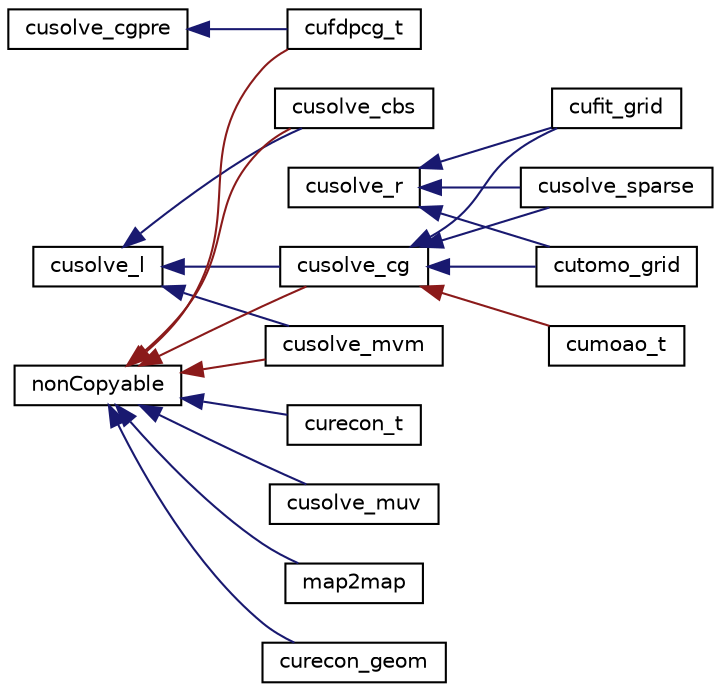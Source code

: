 digraph "Graphical Class Hierarchy"
{
 // INTERACTIVE_SVG=YES
  bgcolor="transparent";
  edge [fontname="Helvetica",fontsize="10",labelfontname="Helvetica",labelfontsize="10"];
  node [fontname="Helvetica",fontsize="10",shape=record];
  rankdir="LR";
  Node281 [label="cusolve_cgpre",height=0.2,width=0.4,color="black",URL="$classcusolve__cgpre.html"];
  Node281 -> Node1 [dir="back",color="midnightblue",fontsize="10",style="solid",fontname="Helvetica"];
  Node1 [label="cufdpcg_t",height=0.2,width=0.4,color="black",URL="$classcufdpcg__t.html"];
  Node280 [label="cusolve_l",height=0.2,width=0.4,color="black",URL="$classcusolve__l.html"];
  Node280 -> Node4 [dir="back",color="midnightblue",fontsize="10",style="solid",fontname="Helvetica"];
  Node4 [label="cusolve_cbs",height=0.2,width=0.4,color="black",URL="$classcusolve__cbs.html"];
  Node280 -> Node5 [dir="back",color="midnightblue",fontsize="10",style="solid",fontname="Helvetica"];
  Node5 [label="cusolve_cg",height=0.2,width=0.4,color="black",URL="$classcusolve__cg.html"];
  Node5 -> Node6 [dir="back",color="midnightblue",fontsize="10",style="solid",fontname="Helvetica"];
  Node6 [label="cufit_grid",height=0.2,width=0.4,color="black",URL="$classcufit__grid.html"];
  Node5 -> Node7 [dir="back",color="firebrick4",fontsize="10",style="solid",fontname="Helvetica"];
  Node7 [label="cumoao_t",height=0.2,width=0.4,color="black",URL="$classcumoao__t.html"];
  Node5 -> Node8 [dir="back",color="midnightblue",fontsize="10",style="solid",fontname="Helvetica"];
  Node8 [label="cusolve_sparse",height=0.2,width=0.4,color="black",URL="$classcusolve__sparse.html"];
  Node5 -> Node9 [dir="back",color="midnightblue",fontsize="10",style="solid",fontname="Helvetica"];
  Node9 [label="cutomo_grid",height=0.2,width=0.4,color="black",URL="$classcutomo__grid.html"];
  Node280 -> Node11 [dir="back",color="midnightblue",fontsize="10",style="solid",fontname="Helvetica"];
  Node11 [label="cusolve_mvm",height=0.2,width=0.4,color="black",URL="$classcusolve__mvm.html"];
  Node279 [label="cusolve_r",height=0.2,width=0.4,color="black",URL="$classcusolve__r.html"];
  Node279 -> Node6 [dir="back",color="midnightblue",fontsize="10",style="solid",fontname="Helvetica"];
  Node279 -> Node8 [dir="back",color="midnightblue",fontsize="10",style="solid",fontname="Helvetica"];
  Node279 -> Node9 [dir="back",color="midnightblue",fontsize="10",style="solid",fontname="Helvetica"];
  Node0 [label="nonCopyable",height=0.2,width=0.4,color="black",URL="$classnon_copyable.html"];
  Node0 -> Node1 [dir="back",color="firebrick4",fontsize="10",style="solid",fontname="Helvetica"];
  Node0 -> Node2 [dir="back",color="midnightblue",fontsize="10",style="solid",fontname="Helvetica"];
  Node2 [label="curecon_geom",height=0.2,width=0.4,color="black",URL="$classcurecon__geom.html"];
  Node0 -> Node3 [dir="back",color="midnightblue",fontsize="10",style="solid",fontname="Helvetica"];
  Node3 [label="curecon_t",height=0.2,width=0.4,color="black",URL="$classcurecon__t.html"];
  Node0 -> Node4 [dir="back",color="firebrick4",fontsize="10",style="solid",fontname="Helvetica"];
  Node0 -> Node5 [dir="back",color="firebrick4",fontsize="10",style="solid",fontname="Helvetica"];
  Node0 -> Node10 [dir="back",color="midnightblue",fontsize="10",style="solid",fontname="Helvetica"];
  Node10 [label="cusolve_muv",height=0.2,width=0.4,color="black",URL="$classcusolve__muv.html"];
  Node0 -> Node11 [dir="back",color="firebrick4",fontsize="10",style="solid",fontname="Helvetica"];
  Node0 -> Node12 [dir="back",color="midnightblue",fontsize="10",style="solid",fontname="Helvetica"];
  Node12 [label="map2map",height=0.2,width=0.4,color="black",URL="$classmap2map.html"];
}
